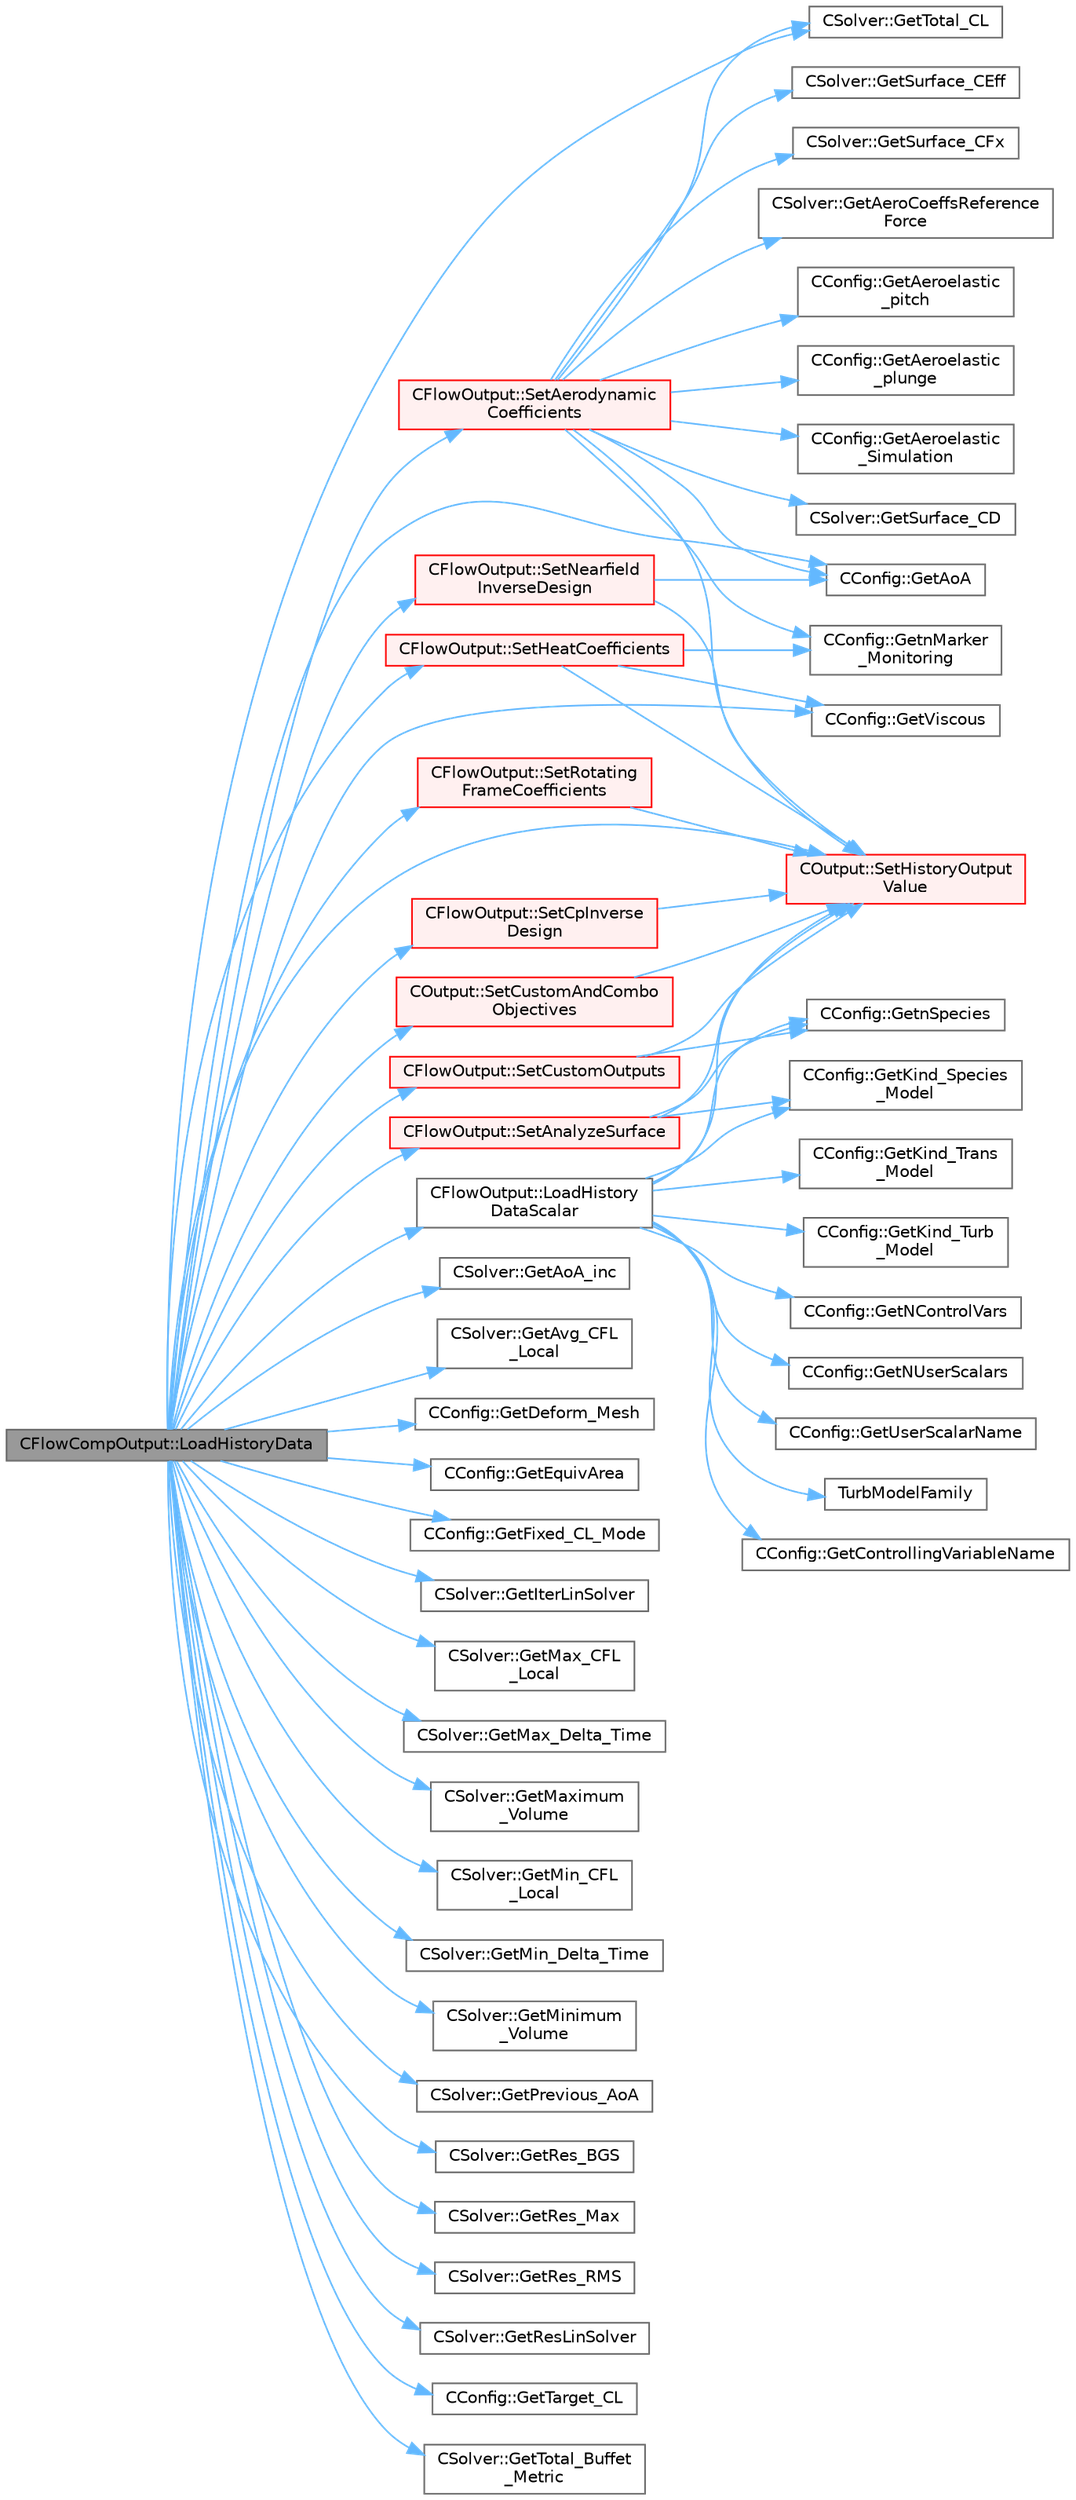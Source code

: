 digraph "CFlowCompOutput::LoadHistoryData"
{
 // LATEX_PDF_SIZE
  bgcolor="transparent";
  edge [fontname=Helvetica,fontsize=10,labelfontname=Helvetica,labelfontsize=10];
  node [fontname=Helvetica,fontsize=10,shape=box,height=0.2,width=0.4];
  rankdir="LR";
  Node1 [id="Node000001",label="CFlowCompOutput::LoadHistoryData",height=0.2,width=0.4,color="gray40", fillcolor="grey60", style="filled", fontcolor="black",tooltip="Load the history output field values."];
  Node1 -> Node2 [id="edge1_Node000001_Node000002",color="steelblue1",style="solid",tooltip=" "];
  Node2 [id="Node000002",label="CConfig::GetAoA",height=0.2,width=0.4,color="grey40", fillcolor="white", style="filled",URL="$classCConfig.html#aa824c1a1b3c7cd05b7be414a76e0b250",tooltip="Get the angle of attack of the body. This is the angle between a reference line on a lifting body (of..."];
  Node1 -> Node3 [id="edge2_Node000001_Node000003",color="steelblue1",style="solid",tooltip=" "];
  Node3 [id="Node000003",label="CSolver::GetAoA_inc",height=0.2,width=0.4,color="grey40", fillcolor="white", style="filled",URL="$classCSolver.html#ab7bd3d806c10f1a858a9beba2eaf8af1",tooltip="A virtual member."];
  Node1 -> Node4 [id="edge3_Node000001_Node000004",color="steelblue1",style="solid",tooltip=" "];
  Node4 [id="Node000004",label="CSolver::GetAvg_CFL\l_Local",height=0.2,width=0.4,color="grey40", fillcolor="white", style="filled",URL="$classCSolver.html#ac75b70360e1b48773c73dd5654edb931",tooltip="Get the value of the average local CFL number."];
  Node1 -> Node5 [id="edge4_Node000001_Node000005",color="steelblue1",style="solid",tooltip=" "];
  Node5 [id="Node000005",label="CConfig::GetDeform_Mesh",height=0.2,width=0.4,color="grey40", fillcolor="white", style="filled",URL="$classCConfig.html#a74c97dfeaa45d3f37d5696d798dafad9",tooltip="Get information about whether the mesh will be deformed using pseudo linear elasticity."];
  Node1 -> Node6 [id="edge5_Node000001_Node000006",color="steelblue1",style="solid",tooltip=" "];
  Node6 [id="Node000006",label="CConfig::GetEquivArea",height=0.2,width=0.4,color="grey40", fillcolor="white", style="filled",URL="$classCConfig.html#a25dc5ab419f48b2f8461dee933d97ede",tooltip="Information about computing and plotting the equivalent area distribution."];
  Node1 -> Node7 [id="edge6_Node000001_Node000007",color="steelblue1",style="solid",tooltip=" "];
  Node7 [id="Node000007",label="CConfig::GetFixed_CL_Mode",height=0.2,width=0.4,color="grey40", fillcolor="white", style="filled",URL="$classCConfig.html#ae688e355a74025050498d8c03aee35b2",tooltip="Get information about whether to use fixed CL mode."];
  Node1 -> Node8 [id="edge7_Node000001_Node000008",color="steelblue1",style="solid",tooltip=" "];
  Node8 [id="Node000008",label="CSolver::GetIterLinSolver",height=0.2,width=0.4,color="grey40", fillcolor="white", style="filled",URL="$classCSolver.html#a1154b68a5b15dff99ff55345d210e396",tooltip="Get number of linear solver iterations."];
  Node1 -> Node9 [id="edge8_Node000001_Node000009",color="steelblue1",style="solid",tooltip=" "];
  Node9 [id="Node000009",label="CSolver::GetMax_CFL\l_Local",height=0.2,width=0.4,color="grey40", fillcolor="white", style="filled",URL="$classCSolver.html#a55497369f5fd8be303be24c74f849e35",tooltip="Get the value of the maximum local CFL number."];
  Node1 -> Node10 [id="edge9_Node000001_Node000010",color="steelblue1",style="solid",tooltip=" "];
  Node10 [id="Node000010",label="CSolver::GetMax_Delta_Time",height=0.2,width=0.4,color="grey40", fillcolor="white", style="filled",URL="$classCSolver.html#a1f715c8a449f8bd5b4eab398e31966a3",tooltip="Get the value of the maximum delta time."];
  Node1 -> Node11 [id="edge10_Node000001_Node000011",color="steelblue1",style="solid",tooltip=" "];
  Node11 [id="Node000011",label="CSolver::GetMaximum\l_Volume",height=0.2,width=0.4,color="grey40", fillcolor="white", style="filled",URL="$classCSolver.html#ae20ff58d7d6a35371e73096fa928960c",tooltip="Get maximum volume in the mesh."];
  Node1 -> Node12 [id="edge11_Node000001_Node000012",color="steelblue1",style="solid",tooltip=" "];
  Node12 [id="Node000012",label="CSolver::GetMin_CFL\l_Local",height=0.2,width=0.4,color="grey40", fillcolor="white", style="filled",URL="$classCSolver.html#abd9cf3477df9ed893cfa212087824217",tooltip="Get the value of the minimum local CFL number."];
  Node1 -> Node13 [id="edge12_Node000001_Node000013",color="steelblue1",style="solid",tooltip=" "];
  Node13 [id="Node000013",label="CSolver::GetMin_Delta_Time",height=0.2,width=0.4,color="grey40", fillcolor="white", style="filled",URL="$classCSolver.html#ae0e19436c44d6ac9c448ba61b1508215",tooltip="Get the value of the minimum delta time."];
  Node1 -> Node14 [id="edge13_Node000001_Node000014",color="steelblue1",style="solid",tooltip=" "];
  Node14 [id="Node000014",label="CSolver::GetMinimum\l_Volume",height=0.2,width=0.4,color="grey40", fillcolor="white", style="filled",URL="$classCSolver.html#a859cbf374b9fac865078eb82e48a19a8",tooltip="Get minimun volume in the mesh."];
  Node1 -> Node15 [id="edge14_Node000001_Node000015",color="steelblue1",style="solid",tooltip=" "];
  Node15 [id="Node000015",label="CSolver::GetPrevious_AoA",height=0.2,width=0.4,color="grey40", fillcolor="white", style="filled",URL="$classCSolver.html#a736ec387abd0443e951eaa51cbd0ca3c",tooltip="A virtual member."];
  Node1 -> Node16 [id="edge15_Node000001_Node000016",color="steelblue1",style="solid",tooltip=" "];
  Node16 [id="Node000016",label="CSolver::GetRes_BGS",height=0.2,width=0.4,color="grey40", fillcolor="white", style="filled",URL="$classCSolver.html#a952ff7c12f711636b1b2d52fff33e268",tooltip="Get the residual for BGS subiterations."];
  Node1 -> Node17 [id="edge16_Node000001_Node000017",color="steelblue1",style="solid",tooltip=" "];
  Node17 [id="Node000017",label="CSolver::GetRes_Max",height=0.2,width=0.4,color="grey40", fillcolor="white", style="filled",URL="$classCSolver.html#ab1539f2064af989dad9200a516969f18",tooltip="Get the maximal residual, this is useful for the convergence history."];
  Node1 -> Node18 [id="edge17_Node000001_Node000018",color="steelblue1",style="solid",tooltip=" "];
  Node18 [id="Node000018",label="CSolver::GetRes_RMS",height=0.2,width=0.4,color="grey40", fillcolor="white", style="filled",URL="$classCSolver.html#a2e07e4867f2db7ac98c8332c9476c361",tooltip="Get the maximal residual, this is useful for the convergence history."];
  Node1 -> Node19 [id="edge18_Node000001_Node000019",color="steelblue1",style="solid",tooltip=" "];
  Node19 [id="Node000019",label="CSolver::GetResLinSolver",height=0.2,width=0.4,color="grey40", fillcolor="white", style="filled",URL="$classCSolver.html#a1766c8982b43b1dbab903f563b3fcf19",tooltip="Get the final linear solver residual."];
  Node1 -> Node20 [id="edge19_Node000001_Node000020",color="steelblue1",style="solid",tooltip=" "];
  Node20 [id="Node000020",label="CConfig::GetTarget_CL",height=0.2,width=0.4,color="grey40", fillcolor="white", style="filled",URL="$classCConfig.html#a4ae2bdaddb0e224332a236368de2d998",tooltip="Get the value specified for the target CL."];
  Node1 -> Node21 [id="edge20_Node000001_Node000021",color="steelblue1",style="solid",tooltip=" "];
  Node21 [id="Node000021",label="CSolver::GetTotal_Buffet\l_Metric",height=0.2,width=0.4,color="grey40", fillcolor="white", style="filled",URL="$classCSolver.html#a8ffb5368cd177127bf767e3096e8ed14",tooltip="A virtual member."];
  Node1 -> Node22 [id="edge21_Node000001_Node000022",color="steelblue1",style="solid",tooltip=" "];
  Node22 [id="Node000022",label="CSolver::GetTotal_CL",height=0.2,width=0.4,color="grey40", fillcolor="white", style="filled",URL="$classCSolver.html#a1f00de80cb6948f3858f34ac0d495487",tooltip="A virtual member."];
  Node1 -> Node23 [id="edge22_Node000001_Node000023",color="steelblue1",style="solid",tooltip=" "];
  Node23 [id="Node000023",label="CConfig::GetViscous",height=0.2,width=0.4,color="grey40", fillcolor="white", style="filled",URL="$classCConfig.html#ad59acb5f80aaddccaa0f2f5bef3e3e78",tooltip="Determines if problem is viscous."];
  Node1 -> Node24 [id="edge23_Node000001_Node000024",color="steelblue1",style="solid",tooltip=" "];
  Node24 [id="Node000024",label="CFlowOutput::LoadHistory\lDataScalar",height=0.2,width=0.4,color="grey40", fillcolor="white", style="filled",URL="$classCFlowOutput.html#aa5f0250da4c2c69210ca8ee77e911599",tooltip="Set all scalar (turbulence/species) history field values."];
  Node24 -> Node25 [id="edge24_Node000024_Node000025",color="steelblue1",style="solid",tooltip=" "];
  Node25 [id="Node000025",label="CConfig::GetControllingVariableName",height=0.2,width=0.4,color="grey40", fillcolor="white", style="filled",URL="$classCConfig.html#a3d287d567b7526d13c30b05da3e5b4a6",tooltip="Get the name of a specific controlling variable."];
  Node24 -> Node26 [id="edge25_Node000024_Node000026",color="steelblue1",style="solid",tooltip=" "];
  Node26 [id="Node000026",label="CConfig::GetKind_Species\l_Model",height=0.2,width=0.4,color="grey40", fillcolor="white", style="filled",URL="$classCConfig.html#a7416428b6139fe85180e5e8d190506aa",tooltip="Get the kind of the species model."];
  Node24 -> Node27 [id="edge26_Node000024_Node000027",color="steelblue1",style="solid",tooltip=" "];
  Node27 [id="Node000027",label="CConfig::GetKind_Trans\l_Model",height=0.2,width=0.4,color="grey40", fillcolor="white", style="filled",URL="$classCConfig.html#aa3491085ca1a0997d8fb58698bb64fb6",tooltip="Get the kind of the transition model."];
  Node24 -> Node28 [id="edge27_Node000024_Node000028",color="steelblue1",style="solid",tooltip=" "];
  Node28 [id="Node000028",label="CConfig::GetKind_Turb\l_Model",height=0.2,width=0.4,color="grey40", fillcolor="white", style="filled",URL="$classCConfig.html#a42cf888b42ce34079b2e3987bbf147dd",tooltip="Get the kind of the turbulence model."];
  Node24 -> Node29 [id="edge28_Node000024_Node000029",color="steelblue1",style="solid",tooltip=" "];
  Node29 [id="Node000029",label="CConfig::GetNControlVars",height=0.2,width=0.4,color="grey40", fillcolor="white", style="filled",URL="$classCConfig.html#a96acbe126b6987b1461ff7d3cdb44cca",tooltip="Get the number of control variables for flamelet model."];
  Node24 -> Node30 [id="edge29_Node000024_Node000030",color="steelblue1",style="solid",tooltip=" "];
  Node30 [id="Node000030",label="CConfig::GetnSpecies",height=0.2,width=0.4,color="grey40", fillcolor="white", style="filled",URL="$classCConfig.html#acca4077dbb4f00718adc5e831b561927",tooltip="Provides the number of species present in the gas mixture."];
  Node24 -> Node31 [id="edge30_Node000024_Node000031",color="steelblue1",style="solid",tooltip=" "];
  Node31 [id="Node000031",label="CConfig::GetNUserScalars",height=0.2,width=0.4,color="grey40", fillcolor="white", style="filled",URL="$classCConfig.html#ab6b78d2aa6b013cf2d93c62b2240a8cc",tooltip="Get the number of user scalars for flamelet model."];
  Node24 -> Node32 [id="edge31_Node000024_Node000032",color="steelblue1",style="solid",tooltip=" "];
  Node32 [id="Node000032",label="CConfig::GetUserScalarName",height=0.2,width=0.4,color="grey40", fillcolor="white", style="filled",URL="$classCConfig.html#a052c89683764dde2b1ecaa385a2f9ce4",tooltip="Get the name of the user scalar."];
  Node24 -> Node33 [id="edge32_Node000024_Node000033",color="steelblue1",style="solid",tooltip=" "];
  Node33 [id="Node000033",label="COutput::SetHistoryOutput\lValue",height=0.2,width=0.4,color="red", fillcolor="#FFF0F0", style="filled",URL="$classCOutput.html#a1c1f836992f419544472329a44b8836e",tooltip="Set the value of a history output field."];
  Node24 -> Node36 [id="edge33_Node000024_Node000036",color="steelblue1",style="solid",tooltip=" "];
  Node36 [id="Node000036",label="TurbModelFamily",height=0.2,width=0.4,color="grey40", fillcolor="white", style="filled",URL="$option__structure_8hpp.html#acee0f471c4a6420e3aea11c08e6bd980",tooltip="Associate turb models with their family."];
  Node1 -> Node37 [id="edge34_Node000001_Node000037",color="steelblue1",style="solid",tooltip=" "];
  Node37 [id="Node000037",label="CFlowOutput::SetAerodynamic\lCoefficients",height=0.2,width=0.4,color="red", fillcolor="#FFF0F0", style="filled",URL="$classCFlowOutput.html#a9f4b0e5d37d13ef19e97ef12de67a78b",tooltip="Set the value of the aerodynamic coefficients."];
  Node37 -> Node38 [id="edge35_Node000037_Node000038",color="steelblue1",style="solid",tooltip=" "];
  Node38 [id="Node000038",label="CSolver::GetAeroCoeffsReference\lForce",height=0.2,width=0.4,color="grey40", fillcolor="white", style="filled",URL="$classCSolver.html#adca11215d92da8c3834b520effe831a3",tooltip="Get the reference force used to compute CL, CD, etc."];
  Node37 -> Node39 [id="edge36_Node000037_Node000039",color="steelblue1",style="solid",tooltip=" "];
  Node39 [id="Node000039",label="CConfig::GetAeroelastic\l_pitch",height=0.2,width=0.4,color="grey40", fillcolor="white", style="filled",URL="$classCConfig.html#a049b655bdc72dc6f290ba85d337587cc",tooltip="Value of pitching coordinate."];
  Node37 -> Node40 [id="edge37_Node000037_Node000040",color="steelblue1",style="solid",tooltip=" "];
  Node40 [id="Node000040",label="CConfig::GetAeroelastic\l_plunge",height=0.2,width=0.4,color="grey40", fillcolor="white", style="filled",URL="$classCConfig.html#a74d203eb388e3b74c80baec9799e021b",tooltip="Value of plunging coordinate."];
  Node37 -> Node41 [id="edge38_Node000037_Node000041",color="steelblue1",style="solid",tooltip=" "];
  Node41 [id="Node000041",label="CConfig::GetAeroelastic\l_Simulation",height=0.2,width=0.4,color="grey40", fillcolor="white", style="filled",URL="$classCConfig.html#ac40918bbc65c568104a5298dcfc28a5c",tooltip="Get information about the aeroelastic simulation."];
  Node37 -> Node2 [id="edge39_Node000037_Node000002",color="steelblue1",style="solid",tooltip=" "];
  Node37 -> Node42 [id="edge40_Node000037_Node000042",color="steelblue1",style="solid",tooltip=" "];
  Node42 [id="Node000042",label="CConfig::GetnMarker\l_Monitoring",height=0.2,width=0.4,color="grey40", fillcolor="white", style="filled",URL="$classCConfig.html#a6e65810e59b8015104b84c4fd5b1d7f9",tooltip="Get the total number of monitoring markers."];
  Node37 -> Node43 [id="edge41_Node000037_Node000043",color="steelblue1",style="solid",tooltip=" "];
  Node43 [id="Node000043",label="CSolver::GetSurface_CD",height=0.2,width=0.4,color="grey40", fillcolor="white", style="filled",URL="$classCSolver.html#ac74cc0882a2579be4839d078b01d8c5a",tooltip="A virtual member."];
  Node37 -> Node44 [id="edge42_Node000037_Node000044",color="steelblue1",style="solid",tooltip=" "];
  Node44 [id="Node000044",label="CSolver::GetSurface_CEff",height=0.2,width=0.4,color="grey40", fillcolor="white", style="filled",URL="$classCSolver.html#a74caedde2922f6537616b1b9a3fe7f6e",tooltip="A virtual member."];
  Node37 -> Node45 [id="edge43_Node000037_Node000045",color="steelblue1",style="solid",tooltip=" "];
  Node45 [id="Node000045",label="CSolver::GetSurface_CFx",height=0.2,width=0.4,color="grey40", fillcolor="white", style="filled",URL="$classCSolver.html#af6995a40708b93c2f36e07dfae73465e",tooltip="A virtual member."];
  Node37 -> Node22 [id="edge44_Node000037_Node000022",color="steelblue1",style="solid",tooltip=" "];
  Node37 -> Node33 [id="edge45_Node000037_Node000033",color="steelblue1",style="solid",tooltip=" "];
  Node1 -> Node63 [id="edge46_Node000001_Node000063",color="steelblue1",style="solid",tooltip=" "];
  Node63 [id="Node000063",label="CFlowOutput::SetAnalyzeSurface",height=0.2,width=0.4,color="red", fillcolor="#FFF0F0", style="filled",URL="$classCFlowOutput.html#ad5ff0360271937e65692893a69b4923a",tooltip="Set flow surface output field values."];
  Node63 -> Node26 [id="edge47_Node000063_Node000026",color="steelblue1",style="solid",tooltip=" "];
  Node63 -> Node30 [id="edge48_Node000063_Node000030",color="steelblue1",style="solid",tooltip=" "];
  Node63 -> Node33 [id="edge49_Node000063_Node000033",color="steelblue1",style="solid",tooltip=" "];
  Node1 -> Node126 [id="edge50_Node000001_Node000126",color="steelblue1",style="solid",tooltip=" "];
  Node126 [id="Node000126",label="CFlowOutput::SetCpInverse\lDesign",height=0.2,width=0.4,color="red", fillcolor="#FFF0F0", style="filled",URL="$classCFlowOutput.html#adffbcc2eda3edac643440bdf7e96415d",tooltip="Set CP inverse design output field values (and also into the solver)."];
  Node126 -> Node33 [id="edge51_Node000126_Node000033",color="steelblue1",style="solid",tooltip=" "];
  Node1 -> Node143 [id="edge52_Node000001_Node000143",color="steelblue1",style="solid",tooltip=" "];
  Node143 [id="Node000143",label="COutput::SetCustomAndCombo\lObjectives",height=0.2,width=0.4,color="red", fillcolor="#FFF0F0", style="filled",URL="$classCOutput.html#abb23d5bfc9544d83967fc40c4d8f5944",tooltip="Computes the custom and combo objectives."];
  Node143 -> Node33 [id="edge53_Node000143_Node000033",color="steelblue1",style="solid",tooltip=" "];
  Node1 -> Node151 [id="edge54_Node000001_Node000151",color="steelblue1",style="solid",tooltip=" "];
  Node151 [id="Node000151",label="CFlowOutput::SetCustomOutputs",height=0.2,width=0.4,color="red", fillcolor="#FFF0F0", style="filled",URL="$classCFlowOutput.html#a2f101e402b711b0692b1aa82e018e7c1",tooltip="Compute the custom outputs."];
  Node151 -> Node30 [id="edge55_Node000151_Node000030",color="steelblue1",style="solid",tooltip=" "];
  Node151 -> Node33 [id="edge56_Node000151_Node000033",color="steelblue1",style="solid",tooltip=" "];
  Node1 -> Node163 [id="edge57_Node000001_Node000163",color="steelblue1",style="solid",tooltip=" "];
  Node163 [id="Node000163",label="CFlowOutput::SetHeatCoefficients",height=0.2,width=0.4,color="red", fillcolor="#FFF0F0", style="filled",URL="$classCFlowOutput.html#aefd45cc40b9f770eef24efd9c5ab19c7",tooltip="Set the value of the heat flux coefficients."];
  Node163 -> Node42 [id="edge58_Node000163_Node000042",color="steelblue1",style="solid",tooltip=" "];
  Node163 -> Node23 [id="edge59_Node000163_Node000023",color="steelblue1",style="solid",tooltip=" "];
  Node163 -> Node33 [id="edge60_Node000163_Node000033",color="steelblue1",style="solid",tooltip=" "];
  Node1 -> Node33 [id="edge61_Node000001_Node000033",color="steelblue1",style="solid",tooltip=" "];
  Node1 -> Node168 [id="edge62_Node000001_Node000168",color="steelblue1",style="solid",tooltip=" "];
  Node168 [id="Node000168",label="CFlowOutput::SetNearfield\lInverseDesign",height=0.2,width=0.4,color="red", fillcolor="#FFF0F0", style="filled",URL="$classCFlowOutput.html#a2167086849749769f93a0078f738c1e2",tooltip="Set nearfield inverse design output field values (and also into the solver)."];
  Node168 -> Node2 [id="edge63_Node000168_Node000002",color="steelblue1",style="solid",tooltip=" "];
  Node168 -> Node33 [id="edge64_Node000168_Node000033",color="steelblue1",style="solid",tooltip=" "];
  Node1 -> Node182 [id="edge65_Node000001_Node000182",color="steelblue1",style="solid",tooltip=" "];
  Node182 [id="Node000182",label="CFlowOutput::SetRotating\lFrameCoefficients",height=0.2,width=0.4,color="red", fillcolor="#FFF0F0", style="filled",URL="$classCFlowOutput.html#a33319295f8a12865930ed4c75ac7d210",tooltip="Set the value of the rotating frame coefficients (CT, CQ and CMerit)."];
  Node182 -> Node33 [id="edge66_Node000182_Node000033",color="steelblue1",style="solid",tooltip=" "];
}
